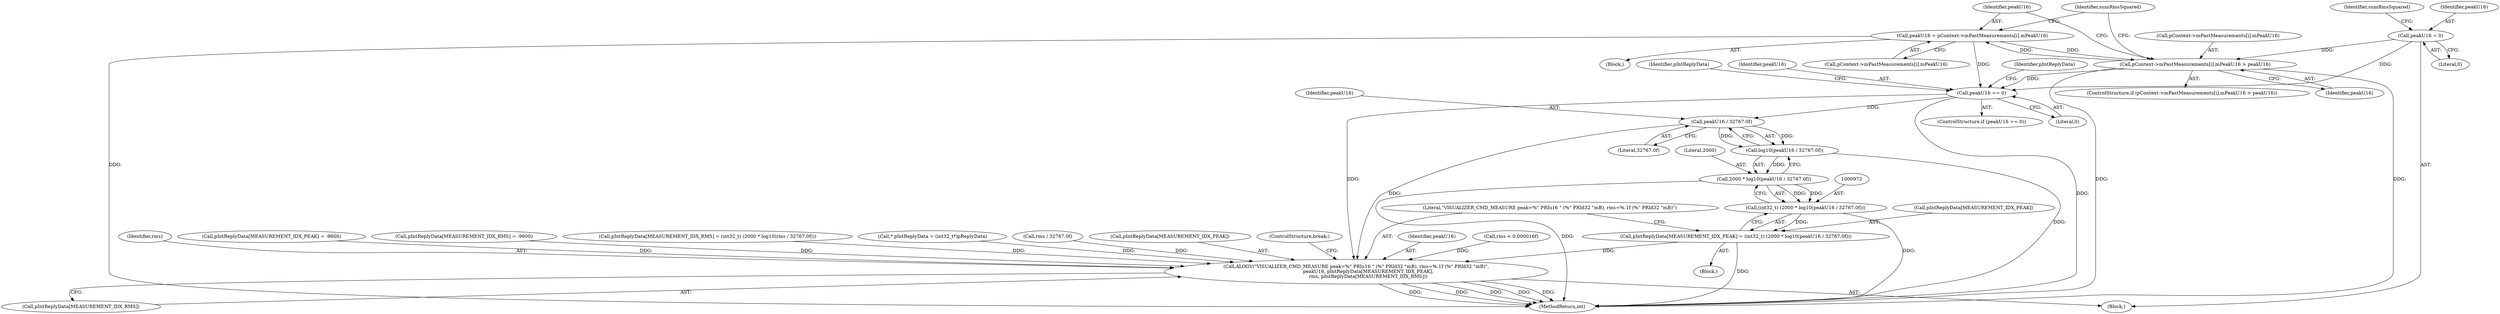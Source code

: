 digraph "0_Android_aeea52da00d210587fb3ed895de3d5f2e0264c88_11@array" {
"1000891" [label="(Call,peakU16 = pContext->mPastMeasurements[i].mPeakU16)"];
"1000881" [label="(Call,pContext->mPastMeasurements[i].mPeakU16 > peakU16)"];
"1000787" [label="(Call,peakU16 = 0)"];
"1000891" [label="(Call,peakU16 = pContext->mPastMeasurements[i].mPeakU16)"];
"1000955" [label="(Call,peakU16 == 0)"];
"1000976" [label="(Call,peakU16 / 32767.0f)"];
"1000975" [label="(Call,log10(peakU16 / 32767.0f))"];
"1000973" [label="(Call,2000 * log10(peakU16 / 32767.0f))"];
"1000971" [label="(Call,(int32_t) (2000 * log10(peakU16 / 32767.0f)))"];
"1000967" [label="(Call,pIntReplyData[MEASUREMENT_IDX_PEAK] = (int32_t) (2000 * log10(peakU16 / 32767.0f)))"];
"1000979" [label="(Call,ALOGV(\"VISUALIZER_CMD_MEASURE peak=%\" PRIu16 \" (%\" PRId32 \"mB), rms=%.1f (%\" PRId32 \"mB)\",\n                peakU16, pIntReplyData[MEASUREMENT_IDX_PEAK],\n                rms, pIntReplyData[MEASUREMENT_IDX_RMS]))"];
"1000957" [label="(Literal,0)"];
"1000981" [label="(Identifier,peakU16)"];
"1000934" [label="(Call,pIntReplyData[MEASUREMENT_IDX_RMS] = -9600)"];
"1000986" [label="(Call,pIntReplyData[MEASUREMENT_IDX_RMS])"];
"1000785" [label="(Block,)"];
"1000792" [label="(Identifier,sumRmsSquared)"];
"1000978" [label="(Literal,32767.0f)"];
"1000942" [label="(Call,pIntReplyData[MEASUREMENT_IDX_RMS] = (int32_t) (2000 * log10(rms / 32767.0f)))"];
"1000968" [label="(Call,pIntReplyData[MEASUREMENT_IDX_PEAK])"];
"1000893" [label="(Call,pContext->mPastMeasurements[i].mPeakU16)"];
"1000789" [label="(Literal,0)"];
"1000975" [label="(Call,log10(peakU16 / 32767.0f))"];
"1000971" [label="(Call,(int32_t) (2000 * log10(peakU16 / 32767.0f)))"];
"1000996" [label="(MethodReturn,int)"];
"1000787" [label="(Call,peakU16 = 0)"];
"1000924" [label="(Call,* pIntReplyData = (int32_t*)pReplyData)"];
"1000976" [label="(Call,peakU16 / 32767.0f)"];
"1000967" [label="(Call,pIntReplyData[MEASUREMENT_IDX_PEAK] = (int32_t) (2000 * log10(peakU16 / 32767.0f)))"];
"1000881" [label="(Call,pContext->mPastMeasurements[i].mPeakU16 > peakU16)"];
"1000901" [label="(Identifier,sumRmsSquared)"];
"1000977" [label="(Identifier,peakU16)"];
"1000951" [label="(Call,rms / 32767.0f)"];
"1000969" [label="(Identifier,pIntReplyData)"];
"1000982" [label="(Call,pIntReplyData[MEASUREMENT_IDX_PEAK])"];
"1000989" [label="(ControlStructure,break;)"];
"1000880" [label="(ControlStructure,if (pContext->mPastMeasurements[i].mPeakU16 > peakU16))"];
"1000788" [label="(Identifier,peakU16)"];
"1000974" [label="(Literal,2000)"];
"1000980" [label="(Literal,\"VISUALIZER_CMD_MEASURE peak=%\" PRIu16 \" (%\" PRId32 \"mB), rms=%.1f (%\" PRId32 \"mB)\")"];
"1000882" [label="(Call,pContext->mPastMeasurements[i].mPeakU16)"];
"1000889" [label="(Identifier,peakU16)"];
"1000891" [label="(Call,peakU16 = pContext->mPastMeasurements[i].mPeakU16)"];
"1000890" [label="(Block,)"];
"1000979" [label="(Call,ALOGV(\"VISUALIZER_CMD_MEASURE peak=%\" PRIu16 \" (%\" PRId32 \"mB), rms=%.1f (%\" PRId32 \"mB)\",\n                peakU16, pIntReplyData[MEASUREMENT_IDX_PEAK],\n                rms, pIntReplyData[MEASUREMENT_IDX_RMS]))"];
"1000961" [label="(Identifier,pIntReplyData)"];
"1000954" [label="(ControlStructure,if (peakU16 == 0))"];
"1000930" [label="(Call,rms < 0.000016f)"];
"1000985" [label="(Identifier,rms)"];
"1000966" [label="(Block,)"];
"1000892" [label="(Identifier,peakU16)"];
"1000955" [label="(Call,peakU16 == 0)"];
"1000956" [label="(Identifier,peakU16)"];
"1000973" [label="(Call,2000 * log10(peakU16 / 32767.0f))"];
"1000959" [label="(Call,pIntReplyData[MEASUREMENT_IDX_PEAK] = -9600)"];
"1000891" -> "1000890"  [label="AST: "];
"1000891" -> "1000893"  [label="CFG: "];
"1000892" -> "1000891"  [label="AST: "];
"1000893" -> "1000891"  [label="AST: "];
"1000901" -> "1000891"  [label="CFG: "];
"1000891" -> "1000996"  [label="DDG: "];
"1000891" -> "1000881"  [label="DDG: "];
"1000881" -> "1000891"  [label="DDG: "];
"1000891" -> "1000955"  [label="DDG: "];
"1000881" -> "1000880"  [label="AST: "];
"1000881" -> "1000889"  [label="CFG: "];
"1000882" -> "1000881"  [label="AST: "];
"1000889" -> "1000881"  [label="AST: "];
"1000892" -> "1000881"  [label="CFG: "];
"1000901" -> "1000881"  [label="CFG: "];
"1000881" -> "1000996"  [label="DDG: "];
"1000881" -> "1000996"  [label="DDG: "];
"1000787" -> "1000881"  [label="DDG: "];
"1000881" -> "1000955"  [label="DDG: "];
"1000787" -> "1000785"  [label="AST: "];
"1000787" -> "1000789"  [label="CFG: "];
"1000788" -> "1000787"  [label="AST: "];
"1000789" -> "1000787"  [label="AST: "];
"1000792" -> "1000787"  [label="CFG: "];
"1000787" -> "1000955"  [label="DDG: "];
"1000955" -> "1000954"  [label="AST: "];
"1000955" -> "1000957"  [label="CFG: "];
"1000956" -> "1000955"  [label="AST: "];
"1000957" -> "1000955"  [label="AST: "];
"1000961" -> "1000955"  [label="CFG: "];
"1000969" -> "1000955"  [label="CFG: "];
"1000955" -> "1000996"  [label="DDG: "];
"1000955" -> "1000976"  [label="DDG: "];
"1000955" -> "1000979"  [label="DDG: "];
"1000976" -> "1000975"  [label="AST: "];
"1000976" -> "1000978"  [label="CFG: "];
"1000977" -> "1000976"  [label="AST: "];
"1000978" -> "1000976"  [label="AST: "];
"1000975" -> "1000976"  [label="CFG: "];
"1000976" -> "1000975"  [label="DDG: "];
"1000976" -> "1000975"  [label="DDG: "];
"1000976" -> "1000979"  [label="DDG: "];
"1000975" -> "1000973"  [label="AST: "];
"1000973" -> "1000975"  [label="CFG: "];
"1000975" -> "1000996"  [label="DDG: "];
"1000975" -> "1000973"  [label="DDG: "];
"1000973" -> "1000971"  [label="AST: "];
"1000974" -> "1000973"  [label="AST: "];
"1000971" -> "1000973"  [label="CFG: "];
"1000973" -> "1000996"  [label="DDG: "];
"1000973" -> "1000971"  [label="DDG: "];
"1000973" -> "1000971"  [label="DDG: "];
"1000971" -> "1000967"  [label="AST: "];
"1000972" -> "1000971"  [label="AST: "];
"1000967" -> "1000971"  [label="CFG: "];
"1000971" -> "1000996"  [label="DDG: "];
"1000971" -> "1000967"  [label="DDG: "];
"1000967" -> "1000966"  [label="AST: "];
"1000968" -> "1000967"  [label="AST: "];
"1000980" -> "1000967"  [label="CFG: "];
"1000967" -> "1000996"  [label="DDG: "];
"1000967" -> "1000979"  [label="DDG: "];
"1000979" -> "1000785"  [label="AST: "];
"1000979" -> "1000986"  [label="CFG: "];
"1000980" -> "1000979"  [label="AST: "];
"1000981" -> "1000979"  [label="AST: "];
"1000982" -> "1000979"  [label="AST: "];
"1000985" -> "1000979"  [label="AST: "];
"1000986" -> "1000979"  [label="AST: "];
"1000989" -> "1000979"  [label="CFG: "];
"1000979" -> "1000996"  [label="DDG: "];
"1000979" -> "1000996"  [label="DDG: "];
"1000979" -> "1000996"  [label="DDG: "];
"1000979" -> "1000996"  [label="DDG: "];
"1000979" -> "1000996"  [label="DDG: "];
"1000924" -> "1000979"  [label="DDG: "];
"1000959" -> "1000979"  [label="DDG: "];
"1000951" -> "1000979"  [label="DDG: "];
"1000930" -> "1000979"  [label="DDG: "];
"1000934" -> "1000979"  [label="DDG: "];
"1000942" -> "1000979"  [label="DDG: "];
}
